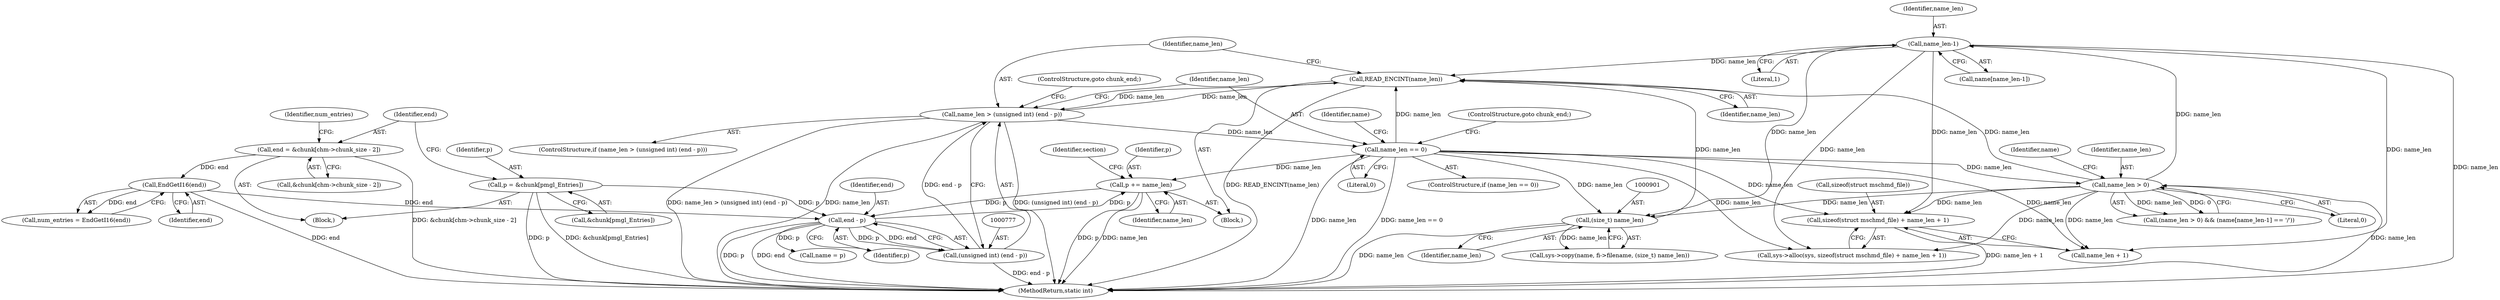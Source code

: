 digraph "0_libmspack_72e70a921f0f07fee748aec2274b30784e1d312a@API" {
"1000839" [label="(Call,sizeof(struct mschmd_file) + name_len + 1)"];
"1000816" [label="(Call,name_len-1)"];
"1000810" [label="(Call,name_len > 0)"];
"1000783" [label="(Call,name_len == 0)"];
"1000774" [label="(Call,name_len > (unsigned int) (end - p))"];
"1000771" [label="(Call,READ_ENCINT(name_len))"];
"1000900" [label="(Call,(size_t) name_len)"];
"1000776" [label="(Call,(unsigned int) (end - p))"];
"1000778" [label="(Call,end - p)"];
"1000765" [label="(Call,EndGetI16(end))"];
"1000753" [label="(Call,end = &chunk[chm->chunk_size - 2])"];
"1000790" [label="(Call,p += name_len)"];
"1000747" [label="(Call,p = &chunk[pmgl_Entries])"];
"1000837" [label="(Call,sys->alloc(sys, sizeof(struct mschmd_file) + name_len + 1))"];
"1000809" [label="(Call,(name_len > 0) && (name[name_len-1] == '/'))"];
"1000791" [label="(Identifier,p)"];
"1000817" [label="(Identifier,name_len)"];
"1000755" [label="(Call,&chunk[chm->chunk_size - 2])"];
"1000763" [label="(Call,num_entries = EndGetI16(end))"];
"1000786" [label="(ControlStructure,goto chunk_end;)"];
"1000687" [label="(Block,)"];
"1000764" [label="(Identifier,num_entries)"];
"1000779" [label="(Identifier,end)"];
"1000840" [label="(Call,sizeof(struct mschmd_file))"];
"1000810" [label="(Call,name_len > 0)"];
"1000782" [label="(ControlStructure,if (name_len == 0))"];
"1000766" [label="(Identifier,end)"];
"1000787" [label="(Call,name = p)"];
"1000765" [label="(Call,EndGetI16(end))"];
"1000780" [label="(Identifier,p)"];
"1000818" [label="(Literal,1)"];
"1000784" [label="(Identifier,name_len)"];
"1000783" [label="(Call,name_len == 0)"];
"1000753" [label="(Call,end = &chunk[chm->chunk_size - 2])"];
"1000902" [label="(Identifier,name_len)"];
"1000754" [label="(Identifier,end)"];
"1000775" [label="(Identifier,name_len)"];
"1000773" [label="(ControlStructure,if (name_len > (unsigned int) (end - p)))"];
"1000747" [label="(Call,p = &chunk[pmgl_Entries])"];
"1000785" [label="(Literal,0)"];
"1000771" [label="(Call,READ_ENCINT(name_len))"];
"1000816" [label="(Call,name_len-1)"];
"1000794" [label="(Identifier,section)"];
"1000895" [label="(Call,sys->copy(name, fi->filename, (size_t) name_len))"];
"1000788" [label="(Identifier,name)"];
"1000772" [label="(Identifier,name_len)"];
"1000900" [label="(Call,(size_t) name_len)"];
"1000792" [label="(Identifier,name_len)"];
"1000749" [label="(Call,&chunk[pmgl_Entries])"];
"1000748" [label="(Identifier,p)"];
"1000778" [label="(Call,end - p)"];
"1000842" [label="(Call,name_len + 1)"];
"1001071" [label="(MethodReturn,static int)"];
"1000815" [label="(Identifier,name)"];
"1000814" [label="(Call,name[name_len-1])"];
"1000774" [label="(Call,name_len > (unsigned int) (end - p))"];
"1000790" [label="(Call,p += name_len)"];
"1000839" [label="(Call,sizeof(struct mschmd_file) + name_len + 1)"];
"1000811" [label="(Identifier,name_len)"];
"1000781" [label="(ControlStructure,goto chunk_end;)"];
"1000812" [label="(Literal,0)"];
"1000770" [label="(Block,)"];
"1000776" [label="(Call,(unsigned int) (end - p))"];
"1000839" -> "1000837"  [label="AST: "];
"1000839" -> "1000842"  [label="CFG: "];
"1000840" -> "1000839"  [label="AST: "];
"1000842" -> "1000839"  [label="AST: "];
"1000837" -> "1000839"  [label="CFG: "];
"1000839" -> "1001071"  [label="DDG: name_len + 1"];
"1000816" -> "1000839"  [label="DDG: name_len"];
"1000810" -> "1000839"  [label="DDG: name_len"];
"1000783" -> "1000839"  [label="DDG: name_len"];
"1000816" -> "1000814"  [label="AST: "];
"1000816" -> "1000818"  [label="CFG: "];
"1000817" -> "1000816"  [label="AST: "];
"1000818" -> "1000816"  [label="AST: "];
"1000814" -> "1000816"  [label="CFG: "];
"1000816" -> "1001071"  [label="DDG: name_len"];
"1000816" -> "1000771"  [label="DDG: name_len"];
"1000810" -> "1000816"  [label="DDG: name_len"];
"1000816" -> "1000837"  [label="DDG: name_len"];
"1000816" -> "1000842"  [label="DDG: name_len"];
"1000816" -> "1000900"  [label="DDG: name_len"];
"1000810" -> "1000809"  [label="AST: "];
"1000810" -> "1000812"  [label="CFG: "];
"1000811" -> "1000810"  [label="AST: "];
"1000812" -> "1000810"  [label="AST: "];
"1000815" -> "1000810"  [label="CFG: "];
"1000809" -> "1000810"  [label="CFG: "];
"1000810" -> "1001071"  [label="DDG: name_len"];
"1000810" -> "1000771"  [label="DDG: name_len"];
"1000810" -> "1000809"  [label="DDG: name_len"];
"1000810" -> "1000809"  [label="DDG: 0"];
"1000783" -> "1000810"  [label="DDG: name_len"];
"1000810" -> "1000837"  [label="DDG: name_len"];
"1000810" -> "1000842"  [label="DDG: name_len"];
"1000810" -> "1000900"  [label="DDG: name_len"];
"1000783" -> "1000782"  [label="AST: "];
"1000783" -> "1000785"  [label="CFG: "];
"1000784" -> "1000783"  [label="AST: "];
"1000785" -> "1000783"  [label="AST: "];
"1000786" -> "1000783"  [label="CFG: "];
"1000788" -> "1000783"  [label="CFG: "];
"1000783" -> "1001071"  [label="DDG: name_len == 0"];
"1000783" -> "1001071"  [label="DDG: name_len"];
"1000783" -> "1000771"  [label="DDG: name_len"];
"1000774" -> "1000783"  [label="DDG: name_len"];
"1000783" -> "1000790"  [label="DDG: name_len"];
"1000783" -> "1000837"  [label="DDG: name_len"];
"1000783" -> "1000842"  [label="DDG: name_len"];
"1000783" -> "1000900"  [label="DDG: name_len"];
"1000774" -> "1000773"  [label="AST: "];
"1000774" -> "1000776"  [label="CFG: "];
"1000775" -> "1000774"  [label="AST: "];
"1000776" -> "1000774"  [label="AST: "];
"1000781" -> "1000774"  [label="CFG: "];
"1000784" -> "1000774"  [label="CFG: "];
"1000774" -> "1001071"  [label="DDG: (unsigned int) (end - p)"];
"1000774" -> "1001071"  [label="DDG: name_len > (unsigned int) (end - p)"];
"1000774" -> "1001071"  [label="DDG: name_len"];
"1000774" -> "1000771"  [label="DDG: name_len"];
"1000771" -> "1000774"  [label="DDG: name_len"];
"1000776" -> "1000774"  [label="DDG: end - p"];
"1000771" -> "1000770"  [label="AST: "];
"1000771" -> "1000772"  [label="CFG: "];
"1000772" -> "1000771"  [label="AST: "];
"1000775" -> "1000771"  [label="CFG: "];
"1000771" -> "1001071"  [label="DDG: READ_ENCINT(name_len)"];
"1000900" -> "1000771"  [label="DDG: name_len"];
"1000900" -> "1000895"  [label="AST: "];
"1000900" -> "1000902"  [label="CFG: "];
"1000901" -> "1000900"  [label="AST: "];
"1000902" -> "1000900"  [label="AST: "];
"1000895" -> "1000900"  [label="CFG: "];
"1000900" -> "1001071"  [label="DDG: name_len"];
"1000900" -> "1000895"  [label="DDG: name_len"];
"1000776" -> "1000778"  [label="CFG: "];
"1000777" -> "1000776"  [label="AST: "];
"1000778" -> "1000776"  [label="AST: "];
"1000776" -> "1001071"  [label="DDG: end - p"];
"1000778" -> "1000776"  [label="DDG: end"];
"1000778" -> "1000776"  [label="DDG: p"];
"1000778" -> "1000780"  [label="CFG: "];
"1000779" -> "1000778"  [label="AST: "];
"1000780" -> "1000778"  [label="AST: "];
"1000778" -> "1001071"  [label="DDG: p"];
"1000778" -> "1001071"  [label="DDG: end"];
"1000765" -> "1000778"  [label="DDG: end"];
"1000790" -> "1000778"  [label="DDG: p"];
"1000747" -> "1000778"  [label="DDG: p"];
"1000778" -> "1000787"  [label="DDG: p"];
"1000778" -> "1000790"  [label="DDG: p"];
"1000765" -> "1000763"  [label="AST: "];
"1000765" -> "1000766"  [label="CFG: "];
"1000766" -> "1000765"  [label="AST: "];
"1000763" -> "1000765"  [label="CFG: "];
"1000765" -> "1001071"  [label="DDG: end"];
"1000765" -> "1000763"  [label="DDG: end"];
"1000753" -> "1000765"  [label="DDG: end"];
"1000753" -> "1000687"  [label="AST: "];
"1000753" -> "1000755"  [label="CFG: "];
"1000754" -> "1000753"  [label="AST: "];
"1000755" -> "1000753"  [label="AST: "];
"1000764" -> "1000753"  [label="CFG: "];
"1000753" -> "1001071"  [label="DDG: &chunk[chm->chunk_size - 2]"];
"1000790" -> "1000770"  [label="AST: "];
"1000790" -> "1000792"  [label="CFG: "];
"1000791" -> "1000790"  [label="AST: "];
"1000792" -> "1000790"  [label="AST: "];
"1000794" -> "1000790"  [label="CFG: "];
"1000790" -> "1001071"  [label="DDG: p"];
"1000790" -> "1001071"  [label="DDG: name_len"];
"1000747" -> "1000687"  [label="AST: "];
"1000747" -> "1000749"  [label="CFG: "];
"1000748" -> "1000747"  [label="AST: "];
"1000749" -> "1000747"  [label="AST: "];
"1000754" -> "1000747"  [label="CFG: "];
"1000747" -> "1001071"  [label="DDG: p"];
"1000747" -> "1001071"  [label="DDG: &chunk[pmgl_Entries]"];
}
